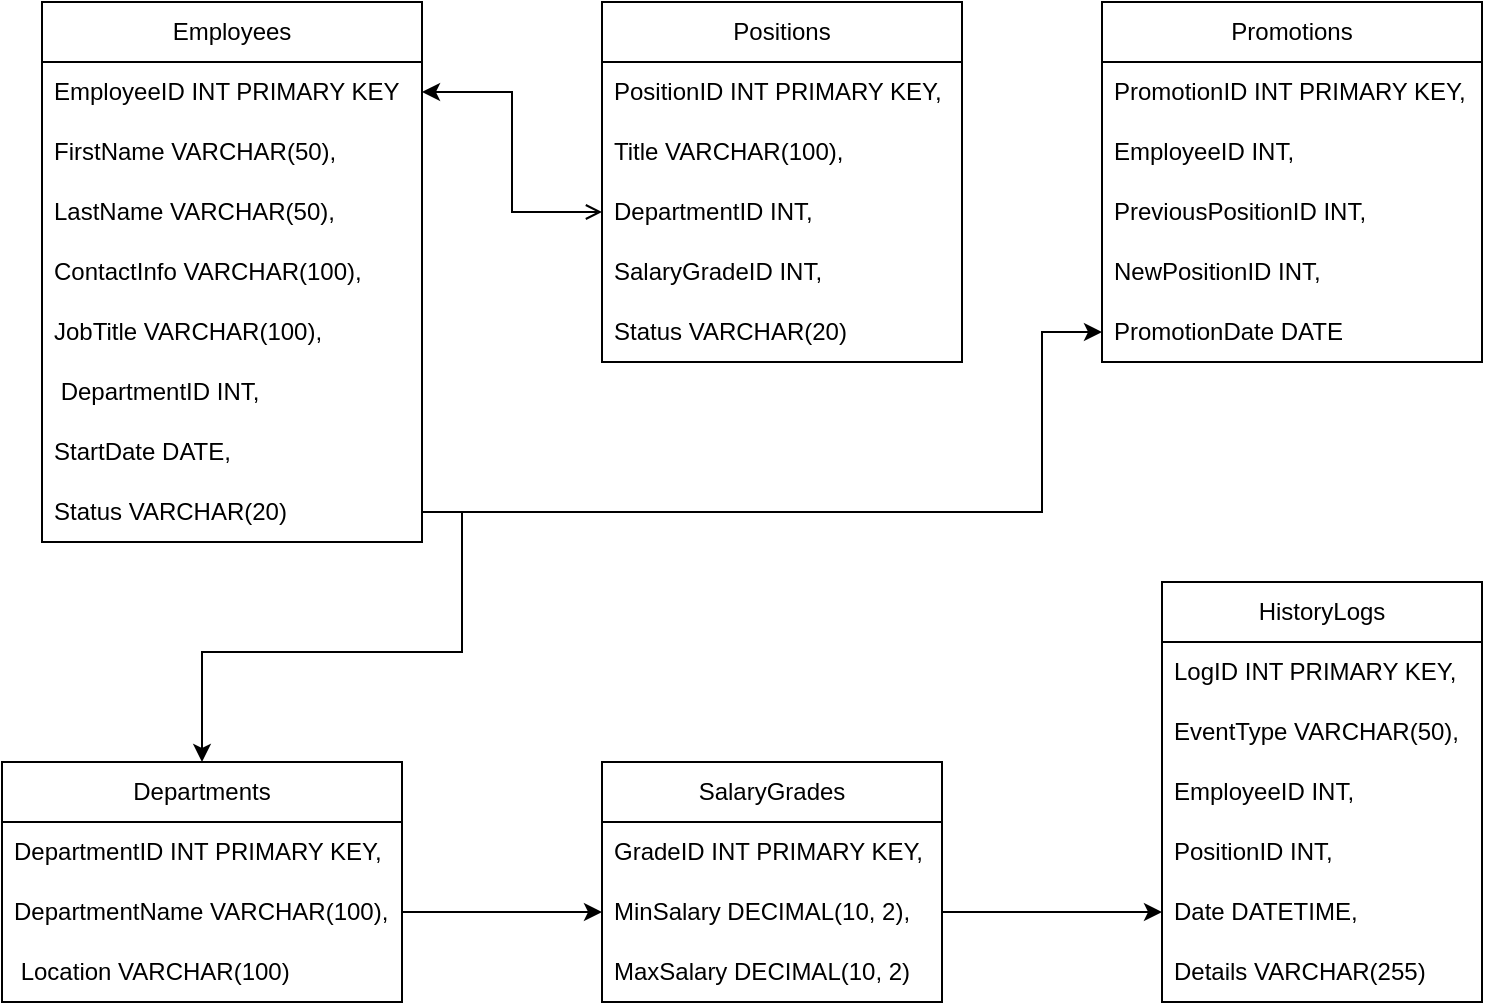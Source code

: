 <mxfile version="24.2.2" type="github">
  <diagram name="Page-1" id="rJivLmG_u7byOfLQ715w">
    <mxGraphModel dx="1467" dy="787" grid="1" gridSize="10" guides="0" tooltips="1" connect="1" arrows="0" fold="1" page="1" pageScale="1" pageWidth="827" pageHeight="1169" math="0" shadow="0">
      <root>
        <mxCell id="0" />
        <mxCell id="1" parent="0" />
        <mxCell id="c4qNmbaeTgMDP8Hl77cQ-3" value="Employees" style="swimlane;fontStyle=0;childLayout=stackLayout;horizontal=1;startSize=30;horizontalStack=0;resizeParent=1;resizeParentMax=0;resizeLast=0;collapsible=1;marginBottom=0;whiteSpace=wrap;html=1;" vertex="1" parent="1">
          <mxGeometry x="30" y="140" width="190" height="270" as="geometry">
            <mxRectangle x="240" y="220" width="100" height="30" as="alternateBounds" />
          </mxGeometry>
        </mxCell>
        <mxCell id="c4qNmbaeTgMDP8Hl77cQ-4" value="EmployeeID INT PRIMARY KEY" style="text;strokeColor=none;fillColor=none;align=left;verticalAlign=middle;spacingLeft=4;spacingRight=4;overflow=hidden;points=[[0,0.5],[1,0.5]];portConstraint=eastwest;rotatable=0;whiteSpace=wrap;html=1;" vertex="1" parent="c4qNmbaeTgMDP8Hl77cQ-3">
          <mxGeometry y="30" width="190" height="30" as="geometry" />
        </mxCell>
        <mxCell id="c4qNmbaeTgMDP8Hl77cQ-5" value="FirstName VARCHAR(50)," style="text;strokeColor=none;fillColor=none;align=left;verticalAlign=middle;spacingLeft=4;spacingRight=4;overflow=hidden;points=[[0,0.5],[1,0.5]];portConstraint=eastwest;rotatable=0;whiteSpace=wrap;html=1;" vertex="1" parent="c4qNmbaeTgMDP8Hl77cQ-3">
          <mxGeometry y="60" width="190" height="30" as="geometry" />
        </mxCell>
        <mxCell id="c4qNmbaeTgMDP8Hl77cQ-6" value="LastName VARCHAR(50)," style="text;strokeColor=none;fillColor=none;align=left;verticalAlign=middle;spacingLeft=4;spacingRight=4;overflow=hidden;points=[[0,0.5],[1,0.5]];portConstraint=eastwest;rotatable=0;whiteSpace=wrap;html=1;" vertex="1" parent="c4qNmbaeTgMDP8Hl77cQ-3">
          <mxGeometry y="90" width="190" height="30" as="geometry" />
        </mxCell>
        <mxCell id="c4qNmbaeTgMDP8Hl77cQ-7" value="ContactInfo VARCHAR(100)," style="text;strokeColor=none;fillColor=none;align=left;verticalAlign=middle;spacingLeft=4;spacingRight=4;overflow=hidden;points=[[0,0.5],[1,0.5]];portConstraint=eastwest;rotatable=0;whiteSpace=wrap;html=1;" vertex="1" parent="c4qNmbaeTgMDP8Hl77cQ-3">
          <mxGeometry y="120" width="190" height="30" as="geometry" />
        </mxCell>
        <mxCell id="c4qNmbaeTgMDP8Hl77cQ-8" value="JobTitle VARCHAR(100)," style="text;strokeColor=none;fillColor=none;align=left;verticalAlign=middle;spacingLeft=4;spacingRight=4;overflow=hidden;points=[[0,0.5],[1,0.5]];portConstraint=eastwest;rotatable=0;whiteSpace=wrap;html=1;" vertex="1" parent="c4qNmbaeTgMDP8Hl77cQ-3">
          <mxGeometry y="150" width="190" height="30" as="geometry" />
        </mxCell>
        <mxCell id="c4qNmbaeTgMDP8Hl77cQ-9" value="&amp;nbsp;DepartmentID INT," style="text;strokeColor=none;fillColor=none;align=left;verticalAlign=middle;spacingLeft=4;spacingRight=4;overflow=hidden;points=[[0,0.5],[1,0.5]];portConstraint=eastwest;rotatable=0;whiteSpace=wrap;html=1;" vertex="1" parent="c4qNmbaeTgMDP8Hl77cQ-3">
          <mxGeometry y="180" width="190" height="30" as="geometry" />
        </mxCell>
        <mxCell id="c4qNmbaeTgMDP8Hl77cQ-10" value="StartDate DATE," style="text;strokeColor=none;fillColor=none;align=left;verticalAlign=middle;spacingLeft=4;spacingRight=4;overflow=hidden;points=[[0,0.5],[1,0.5]];portConstraint=eastwest;rotatable=0;whiteSpace=wrap;html=1;" vertex="1" parent="c4qNmbaeTgMDP8Hl77cQ-3">
          <mxGeometry y="210" width="190" height="30" as="geometry" />
        </mxCell>
        <mxCell id="c4qNmbaeTgMDP8Hl77cQ-11" value="Status VARCHAR(20)" style="text;strokeColor=none;fillColor=none;align=left;verticalAlign=middle;spacingLeft=4;spacingRight=4;overflow=hidden;points=[[0,0.5],[1,0.5]];portConstraint=eastwest;rotatable=0;whiteSpace=wrap;html=1;" vertex="1" parent="c4qNmbaeTgMDP8Hl77cQ-3">
          <mxGeometry y="240" width="190" height="30" as="geometry" />
        </mxCell>
        <mxCell id="c4qNmbaeTgMDP8Hl77cQ-12" value="Positions" style="swimlane;fontStyle=0;childLayout=stackLayout;horizontal=1;startSize=30;horizontalStack=0;resizeParent=1;resizeParentMax=0;resizeLast=0;collapsible=1;marginBottom=0;whiteSpace=wrap;html=1;" vertex="1" parent="1">
          <mxGeometry x="310" y="140" width="180" height="180" as="geometry" />
        </mxCell>
        <mxCell id="c4qNmbaeTgMDP8Hl77cQ-13" value="PositionID INT PRIMARY KEY," style="text;strokeColor=none;fillColor=none;align=left;verticalAlign=middle;spacingLeft=4;spacingRight=4;overflow=hidden;points=[[0,0.5],[1,0.5]];portConstraint=eastwest;rotatable=0;whiteSpace=wrap;html=1;" vertex="1" parent="c4qNmbaeTgMDP8Hl77cQ-12">
          <mxGeometry y="30" width="180" height="30" as="geometry" />
        </mxCell>
        <mxCell id="c4qNmbaeTgMDP8Hl77cQ-14" value="Title VARCHAR(100)," style="text;strokeColor=none;fillColor=none;align=left;verticalAlign=middle;spacingLeft=4;spacingRight=4;overflow=hidden;points=[[0,0.5],[1,0.5]];portConstraint=eastwest;rotatable=0;whiteSpace=wrap;html=1;" vertex="1" parent="c4qNmbaeTgMDP8Hl77cQ-12">
          <mxGeometry y="60" width="180" height="30" as="geometry" />
        </mxCell>
        <mxCell id="c4qNmbaeTgMDP8Hl77cQ-15" value="DepartmentID INT," style="text;strokeColor=none;fillColor=none;align=left;verticalAlign=middle;spacingLeft=4;spacingRight=4;overflow=hidden;points=[[0,0.5],[1,0.5]];portConstraint=eastwest;rotatable=0;whiteSpace=wrap;html=1;" vertex="1" parent="c4qNmbaeTgMDP8Hl77cQ-12">
          <mxGeometry y="90" width="180" height="30" as="geometry" />
        </mxCell>
        <mxCell id="c4qNmbaeTgMDP8Hl77cQ-16" value="SalaryGradeID INT," style="text;strokeColor=none;fillColor=none;align=left;verticalAlign=middle;spacingLeft=4;spacingRight=4;overflow=hidden;points=[[0,0.5],[1,0.5]];portConstraint=eastwest;rotatable=0;whiteSpace=wrap;html=1;" vertex="1" parent="c4qNmbaeTgMDP8Hl77cQ-12">
          <mxGeometry y="120" width="180" height="30" as="geometry" />
        </mxCell>
        <mxCell id="c4qNmbaeTgMDP8Hl77cQ-17" value="Status VARCHAR(20)" style="text;strokeColor=none;fillColor=none;align=left;verticalAlign=middle;spacingLeft=4;spacingRight=4;overflow=hidden;points=[[0,0.5],[1,0.5]];portConstraint=eastwest;rotatable=0;whiteSpace=wrap;html=1;" vertex="1" parent="c4qNmbaeTgMDP8Hl77cQ-12">
          <mxGeometry y="150" width="180" height="30" as="geometry" />
        </mxCell>
        <mxCell id="c4qNmbaeTgMDP8Hl77cQ-19" value="Promotions" style="swimlane;fontStyle=0;childLayout=stackLayout;horizontal=1;startSize=30;horizontalStack=0;resizeParent=1;resizeParentMax=0;resizeLast=0;collapsible=1;marginBottom=0;whiteSpace=wrap;html=1;" vertex="1" parent="1">
          <mxGeometry x="560" y="140" width="190" height="180" as="geometry" />
        </mxCell>
        <mxCell id="c4qNmbaeTgMDP8Hl77cQ-20" value="PromotionID INT PRIMARY KEY," style="text;strokeColor=none;fillColor=none;align=left;verticalAlign=middle;spacingLeft=4;spacingRight=4;overflow=hidden;points=[[0,0.5],[1,0.5]];portConstraint=eastwest;rotatable=0;whiteSpace=wrap;html=1;" vertex="1" parent="c4qNmbaeTgMDP8Hl77cQ-19">
          <mxGeometry y="30" width="190" height="30" as="geometry" />
        </mxCell>
        <mxCell id="c4qNmbaeTgMDP8Hl77cQ-21" value="EmployeeID INT," style="text;strokeColor=none;fillColor=none;align=left;verticalAlign=middle;spacingLeft=4;spacingRight=4;overflow=hidden;points=[[0,0.5],[1,0.5]];portConstraint=eastwest;rotatable=0;whiteSpace=wrap;html=1;" vertex="1" parent="c4qNmbaeTgMDP8Hl77cQ-19">
          <mxGeometry y="60" width="190" height="30" as="geometry" />
        </mxCell>
        <mxCell id="c4qNmbaeTgMDP8Hl77cQ-22" value="PreviousPositionID INT," style="text;strokeColor=none;fillColor=none;align=left;verticalAlign=middle;spacingLeft=4;spacingRight=4;overflow=hidden;points=[[0,0.5],[1,0.5]];portConstraint=eastwest;rotatable=0;whiteSpace=wrap;html=1;" vertex="1" parent="c4qNmbaeTgMDP8Hl77cQ-19">
          <mxGeometry y="90" width="190" height="30" as="geometry" />
        </mxCell>
        <mxCell id="c4qNmbaeTgMDP8Hl77cQ-24" value="NewPositionID INT," style="text;strokeColor=none;fillColor=none;align=left;verticalAlign=middle;spacingLeft=4;spacingRight=4;overflow=hidden;points=[[0,0.5],[1,0.5]];portConstraint=eastwest;rotatable=0;whiteSpace=wrap;html=1;" vertex="1" parent="c4qNmbaeTgMDP8Hl77cQ-19">
          <mxGeometry y="120" width="190" height="30" as="geometry" />
        </mxCell>
        <mxCell id="c4qNmbaeTgMDP8Hl77cQ-25" value="PromotionDate DATE" style="text;strokeColor=none;fillColor=none;align=left;verticalAlign=middle;spacingLeft=4;spacingRight=4;overflow=hidden;points=[[0,0.5],[1,0.5]];portConstraint=eastwest;rotatable=0;whiteSpace=wrap;html=1;" vertex="1" parent="c4qNmbaeTgMDP8Hl77cQ-19">
          <mxGeometry y="150" width="190" height="30" as="geometry" />
        </mxCell>
        <mxCell id="c4qNmbaeTgMDP8Hl77cQ-26" value="Departments" style="swimlane;fontStyle=0;childLayout=stackLayout;horizontal=1;startSize=30;horizontalStack=0;resizeParent=1;resizeParentMax=0;resizeLast=0;collapsible=1;marginBottom=0;whiteSpace=wrap;html=1;" vertex="1" parent="1">
          <mxGeometry x="10" y="520" width="200" height="120" as="geometry" />
        </mxCell>
        <mxCell id="c4qNmbaeTgMDP8Hl77cQ-27" value="DepartmentID INT PRIMARY KEY," style="text;strokeColor=none;fillColor=none;align=left;verticalAlign=middle;spacingLeft=4;spacingRight=4;overflow=hidden;points=[[0,0.5],[1,0.5]];portConstraint=eastwest;rotatable=0;whiteSpace=wrap;html=1;" vertex="1" parent="c4qNmbaeTgMDP8Hl77cQ-26">
          <mxGeometry y="30" width="200" height="30" as="geometry" />
        </mxCell>
        <mxCell id="c4qNmbaeTgMDP8Hl77cQ-28" value="DepartmentName VARCHAR(100)," style="text;strokeColor=none;fillColor=none;align=left;verticalAlign=middle;spacingLeft=4;spacingRight=4;overflow=hidden;points=[[0,0.5],[1,0.5]];portConstraint=eastwest;rotatable=0;whiteSpace=wrap;html=1;" vertex="1" parent="c4qNmbaeTgMDP8Hl77cQ-26">
          <mxGeometry y="60" width="200" height="30" as="geometry" />
        </mxCell>
        <mxCell id="c4qNmbaeTgMDP8Hl77cQ-29" value="&amp;nbsp;Location VARCHAR(100)" style="text;strokeColor=none;fillColor=none;align=left;verticalAlign=middle;spacingLeft=4;spacingRight=4;overflow=hidden;points=[[0,0.5],[1,0.5]];portConstraint=eastwest;rotatable=0;whiteSpace=wrap;html=1;" vertex="1" parent="c4qNmbaeTgMDP8Hl77cQ-26">
          <mxGeometry y="90" width="200" height="30" as="geometry" />
        </mxCell>
        <mxCell id="c4qNmbaeTgMDP8Hl77cQ-30" value="SalaryGrades" style="swimlane;fontStyle=0;childLayout=stackLayout;horizontal=1;startSize=30;horizontalStack=0;resizeParent=1;resizeParentMax=0;resizeLast=0;collapsible=1;marginBottom=0;whiteSpace=wrap;html=1;" vertex="1" parent="1">
          <mxGeometry x="310" y="520" width="170" height="120" as="geometry" />
        </mxCell>
        <mxCell id="c4qNmbaeTgMDP8Hl77cQ-31" value="GradeID INT PRIMARY KEY," style="text;strokeColor=none;fillColor=none;align=left;verticalAlign=middle;spacingLeft=4;spacingRight=4;overflow=hidden;points=[[0,0.5],[1,0.5]];portConstraint=eastwest;rotatable=0;whiteSpace=wrap;html=1;" vertex="1" parent="c4qNmbaeTgMDP8Hl77cQ-30">
          <mxGeometry y="30" width="170" height="30" as="geometry" />
        </mxCell>
        <mxCell id="c4qNmbaeTgMDP8Hl77cQ-32" value="MinSalary DECIMAL(10, 2)," style="text;strokeColor=none;fillColor=none;align=left;verticalAlign=middle;spacingLeft=4;spacingRight=4;overflow=hidden;points=[[0,0.5],[1,0.5]];portConstraint=eastwest;rotatable=0;whiteSpace=wrap;html=1;" vertex="1" parent="c4qNmbaeTgMDP8Hl77cQ-30">
          <mxGeometry y="60" width="170" height="30" as="geometry" />
        </mxCell>
        <mxCell id="c4qNmbaeTgMDP8Hl77cQ-33" value="MaxSalary DECIMAL(10, 2)" style="text;strokeColor=none;fillColor=none;align=left;verticalAlign=middle;spacingLeft=4;spacingRight=4;overflow=hidden;points=[[0,0.5],[1,0.5]];portConstraint=eastwest;rotatable=0;whiteSpace=wrap;html=1;" vertex="1" parent="c4qNmbaeTgMDP8Hl77cQ-30">
          <mxGeometry y="90" width="170" height="30" as="geometry" />
        </mxCell>
        <mxCell id="c4qNmbaeTgMDP8Hl77cQ-34" value="HistoryLogs" style="swimlane;fontStyle=0;childLayout=stackLayout;horizontal=1;startSize=30;horizontalStack=0;resizeParent=1;resizeParentMax=0;resizeLast=0;collapsible=1;marginBottom=0;whiteSpace=wrap;html=1;" vertex="1" parent="1">
          <mxGeometry x="590" y="430" width="160" height="210" as="geometry" />
        </mxCell>
        <mxCell id="c4qNmbaeTgMDP8Hl77cQ-35" value="LogID INT PRIMARY KEY," style="text;strokeColor=none;fillColor=none;align=left;verticalAlign=middle;spacingLeft=4;spacingRight=4;overflow=hidden;points=[[0,0.5],[1,0.5]];portConstraint=eastwest;rotatable=0;whiteSpace=wrap;html=1;" vertex="1" parent="c4qNmbaeTgMDP8Hl77cQ-34">
          <mxGeometry y="30" width="160" height="30" as="geometry" />
        </mxCell>
        <mxCell id="c4qNmbaeTgMDP8Hl77cQ-36" value="EventType VARCHAR(50)," style="text;strokeColor=none;fillColor=none;align=left;verticalAlign=middle;spacingLeft=4;spacingRight=4;overflow=hidden;points=[[0,0.5],[1,0.5]];portConstraint=eastwest;rotatable=0;whiteSpace=wrap;html=1;" vertex="1" parent="c4qNmbaeTgMDP8Hl77cQ-34">
          <mxGeometry y="60" width="160" height="30" as="geometry" />
        </mxCell>
        <mxCell id="c4qNmbaeTgMDP8Hl77cQ-37" value="EmployeeID INT," style="text;strokeColor=none;fillColor=none;align=left;verticalAlign=middle;spacingLeft=4;spacingRight=4;overflow=hidden;points=[[0,0.5],[1,0.5]];portConstraint=eastwest;rotatable=0;whiteSpace=wrap;html=1;" vertex="1" parent="c4qNmbaeTgMDP8Hl77cQ-34">
          <mxGeometry y="90" width="160" height="30" as="geometry" />
        </mxCell>
        <mxCell id="c4qNmbaeTgMDP8Hl77cQ-38" value="PositionID INT," style="text;strokeColor=none;fillColor=none;align=left;verticalAlign=middle;spacingLeft=4;spacingRight=4;overflow=hidden;points=[[0,0.5],[1,0.5]];portConstraint=eastwest;rotatable=0;whiteSpace=wrap;html=1;" vertex="1" parent="c4qNmbaeTgMDP8Hl77cQ-34">
          <mxGeometry y="120" width="160" height="30" as="geometry" />
        </mxCell>
        <mxCell id="c4qNmbaeTgMDP8Hl77cQ-39" value="Date DATETIME," style="text;strokeColor=none;fillColor=none;align=left;verticalAlign=middle;spacingLeft=4;spacingRight=4;overflow=hidden;points=[[0,0.5],[1,0.5]];portConstraint=eastwest;rotatable=0;whiteSpace=wrap;html=1;" vertex="1" parent="c4qNmbaeTgMDP8Hl77cQ-34">
          <mxGeometry y="150" width="160" height="30" as="geometry" />
        </mxCell>
        <mxCell id="c4qNmbaeTgMDP8Hl77cQ-40" value="Details VARCHAR(255)" style="text;strokeColor=none;fillColor=none;align=left;verticalAlign=middle;spacingLeft=4;spacingRight=4;overflow=hidden;points=[[0,0.5],[1,0.5]];portConstraint=eastwest;rotatable=0;whiteSpace=wrap;html=1;" vertex="1" parent="c4qNmbaeTgMDP8Hl77cQ-34">
          <mxGeometry y="180" width="160" height="30" as="geometry" />
        </mxCell>
        <mxCell id="c4qNmbaeTgMDP8Hl77cQ-45" style="edgeStyle=orthogonalEdgeStyle;rounded=0;orthogonalLoop=1;jettySize=auto;html=1;exitX=0;exitY=0.5;exitDx=0;exitDy=0;entryX=1;entryY=0.5;entryDx=0;entryDy=0;startArrow=open;startFill=0;" edge="1" parent="1" source="c4qNmbaeTgMDP8Hl77cQ-15" target="c4qNmbaeTgMDP8Hl77cQ-4">
          <mxGeometry relative="1" as="geometry" />
        </mxCell>
        <mxCell id="c4qNmbaeTgMDP8Hl77cQ-46" style="edgeStyle=orthogonalEdgeStyle;rounded=0;orthogonalLoop=1;jettySize=auto;html=1;exitX=1;exitY=0.5;exitDx=0;exitDy=0;entryX=0;entryY=0.5;entryDx=0;entryDy=0;" edge="1" parent="1" source="c4qNmbaeTgMDP8Hl77cQ-11" target="c4qNmbaeTgMDP8Hl77cQ-25">
          <mxGeometry relative="1" as="geometry">
            <mxPoint x="540" y="320" as="targetPoint" />
            <Array as="points">
              <mxPoint x="530" y="395" />
              <mxPoint x="530" y="305" />
            </Array>
          </mxGeometry>
        </mxCell>
        <mxCell id="c4qNmbaeTgMDP8Hl77cQ-49" style="edgeStyle=orthogonalEdgeStyle;rounded=0;orthogonalLoop=1;jettySize=auto;html=1;exitX=1;exitY=0.5;exitDx=0;exitDy=0;entryX=0.5;entryY=0;entryDx=0;entryDy=0;" edge="1" parent="1" source="c4qNmbaeTgMDP8Hl77cQ-11" target="c4qNmbaeTgMDP8Hl77cQ-26">
          <mxGeometry relative="1" as="geometry" />
        </mxCell>
        <mxCell id="c4qNmbaeTgMDP8Hl77cQ-51" style="edgeStyle=orthogonalEdgeStyle;rounded=0;orthogonalLoop=1;jettySize=auto;html=1;exitX=1;exitY=0.5;exitDx=0;exitDy=0;entryX=0;entryY=0.5;entryDx=0;entryDy=0;" edge="1" parent="1" source="c4qNmbaeTgMDP8Hl77cQ-28" target="c4qNmbaeTgMDP8Hl77cQ-32">
          <mxGeometry relative="1" as="geometry" />
        </mxCell>
        <mxCell id="c4qNmbaeTgMDP8Hl77cQ-52" style="edgeStyle=orthogonalEdgeStyle;rounded=0;orthogonalLoop=1;jettySize=auto;html=1;exitX=1;exitY=0.5;exitDx=0;exitDy=0;entryX=0;entryY=0.5;entryDx=0;entryDy=0;" edge="1" parent="1" source="c4qNmbaeTgMDP8Hl77cQ-32" target="c4qNmbaeTgMDP8Hl77cQ-39">
          <mxGeometry relative="1" as="geometry" />
        </mxCell>
      </root>
    </mxGraphModel>
  </diagram>
</mxfile>
